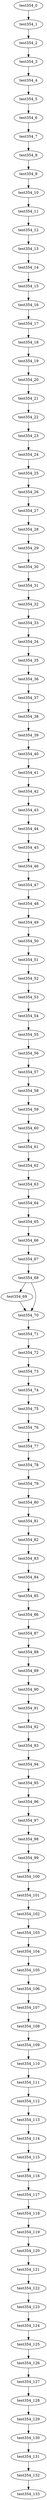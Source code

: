digraph G {
test354_0->test354_1;
test354_1->test354_2;
test354_2->test354_3;
test354_3->test354_4;
test354_4->test354_5;
test354_5->test354_6;
test354_6->test354_7;
test354_7->test354_8;
test354_8->test354_9;
test354_9->test354_10;
test354_10->test354_11;
test354_11->test354_12;
test354_12->test354_13;
test354_13->test354_14;
test354_14->test354_15;
test354_15->test354_16;
test354_16->test354_17;
test354_17->test354_18;
test354_18->test354_19;
test354_19->test354_20;
test354_20->test354_21;
test354_21->test354_22;
test354_22->test354_23;
test354_23->test354_24;
test354_24->test354_25;
test354_25->test354_26;
test354_26->test354_27;
test354_27->test354_28;
test354_28->test354_29;
test354_29->test354_30;
test354_30->test354_31;
test354_31->test354_32;
test354_32->test354_33;
test354_33->test354_34;
test354_34->test354_35;
test354_35->test354_36;
test354_36->test354_37;
test354_37->test354_38;
test354_38->test354_39;
test354_39->test354_40;
test354_40->test354_41;
test354_41->test354_42;
test354_42->test354_43;
test354_43->test354_44;
test354_44->test354_45;
test354_45->test354_46;
test354_46->test354_47;
test354_47->test354_48;
test354_48->test354_49;
test354_49->test354_50;
test354_50->test354_51;
test354_51->test354_52;
test354_52->test354_53;
test354_53->test354_54;
test354_54->test354_55;
test354_55->test354_56;
test354_56->test354_57;
test354_57->test354_58;
test354_58->test354_59;
test354_59->test354_60;
test354_60->test354_61;
test354_61->test354_62;
test354_62->test354_63;
test354_63->test354_64;
test354_64->test354_65;
test354_65->test354_66;
test354_66->test354_67;
test354_67->test354_68;
test354_68->test354_69;
test354_68->test354_70;
test354_69->test354_70;
test354_70->test354_71;
test354_71->test354_72;
test354_72->test354_73;
test354_73->test354_74;
test354_74->test354_75;
test354_75->test354_76;
test354_76->test354_77;
test354_77->test354_78;
test354_78->test354_79;
test354_79->test354_80;
test354_80->test354_81;
test354_81->test354_82;
test354_82->test354_83;
test354_83->test354_84;
test354_84->test354_85;
test354_85->test354_86;
test354_86->test354_87;
test354_87->test354_88;
test354_88->test354_89;
test354_89->test354_90;
test354_90->test354_91;
test354_91->test354_92;
test354_92->test354_93;
test354_93->test354_94;
test354_94->test354_95;
test354_95->test354_96;
test354_96->test354_97;
test354_97->test354_98;
test354_98->test354_99;
test354_99->test354_100;
test354_100->test354_101;
test354_101->test354_102;
test354_102->test354_103;
test354_103->test354_104;
test354_104->test354_105;
test354_105->test354_106;
test354_106->test354_107;
test354_107->test354_108;
test354_108->test354_109;
test354_109->test354_110;
test354_110->test354_111;
test354_111->test354_112;
test354_112->test354_113;
test354_113->test354_114;
test354_114->test354_115;
test354_115->test354_116;
test354_116->test354_117;
test354_117->test354_118;
test354_118->test354_119;
test354_119->test354_120;
test354_120->test354_121;
test354_121->test354_122;
test354_122->test354_123;
test354_123->test354_124;
test354_124->test354_125;
test354_125->test354_126;
test354_126->test354_127;
test354_127->test354_128;
test354_128->test354_129;
test354_129->test354_130;
test354_130->test354_131;
test354_131->test354_132;
test354_132->test354_133;

}
